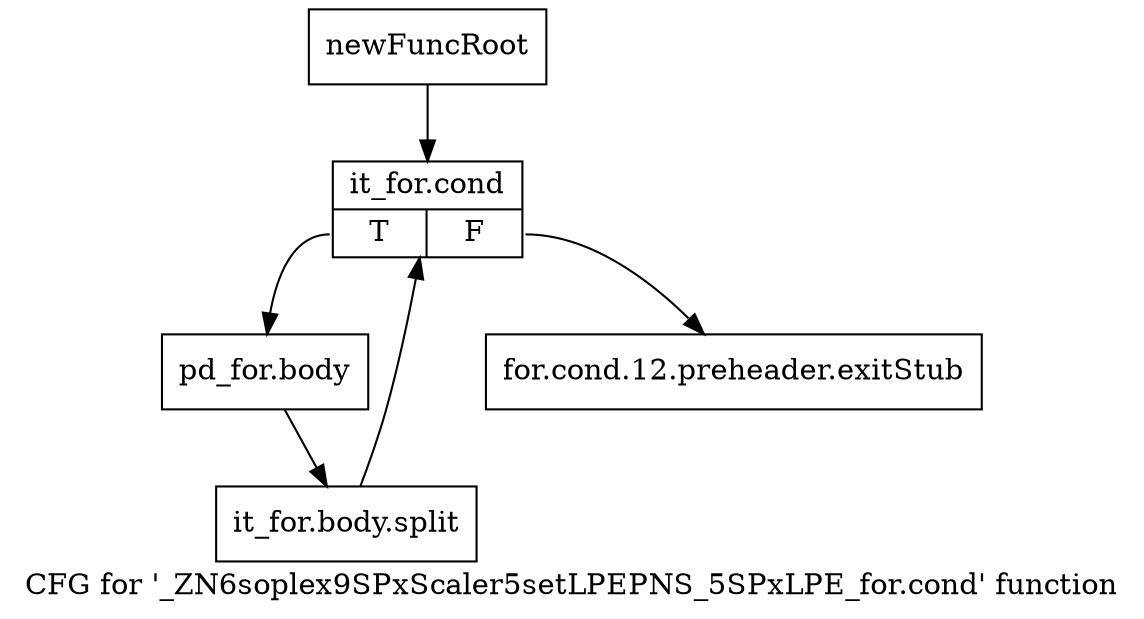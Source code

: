 digraph "CFG for '_ZN6soplex9SPxScaler5setLPEPNS_5SPxLPE_for.cond' function" {
	label="CFG for '_ZN6soplex9SPxScaler5setLPEPNS_5SPxLPE_for.cond' function";

	Node0x2e95a20 [shape=record,label="{newFuncRoot}"];
	Node0x2e95a20 -> Node0x2e95ac0;
	Node0x2e95a70 [shape=record,label="{for.cond.12.preheader.exitStub}"];
	Node0x2e95ac0 [shape=record,label="{it_for.cond|{<s0>T|<s1>F}}"];
	Node0x2e95ac0:s0 -> Node0x2e95b10;
	Node0x2e95ac0:s1 -> Node0x2e95a70;
	Node0x2e95b10 [shape=record,label="{pd_for.body}"];
	Node0x2e95b10 -> Node0x34781b0;
	Node0x34781b0 [shape=record,label="{it_for.body.split}"];
	Node0x34781b0 -> Node0x2e95ac0;
}
